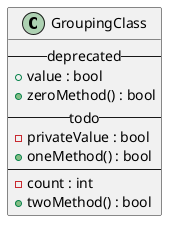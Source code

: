 @startuml
class GroupingClass {
    -- deprecated --
    +value : bool
    +zeroMethod() : bool
    -- todo --
    -privateValue : bool
    +oneMethod() : bool
    ----
    -count : int
    +twoMethod() : bool
}
@enduml